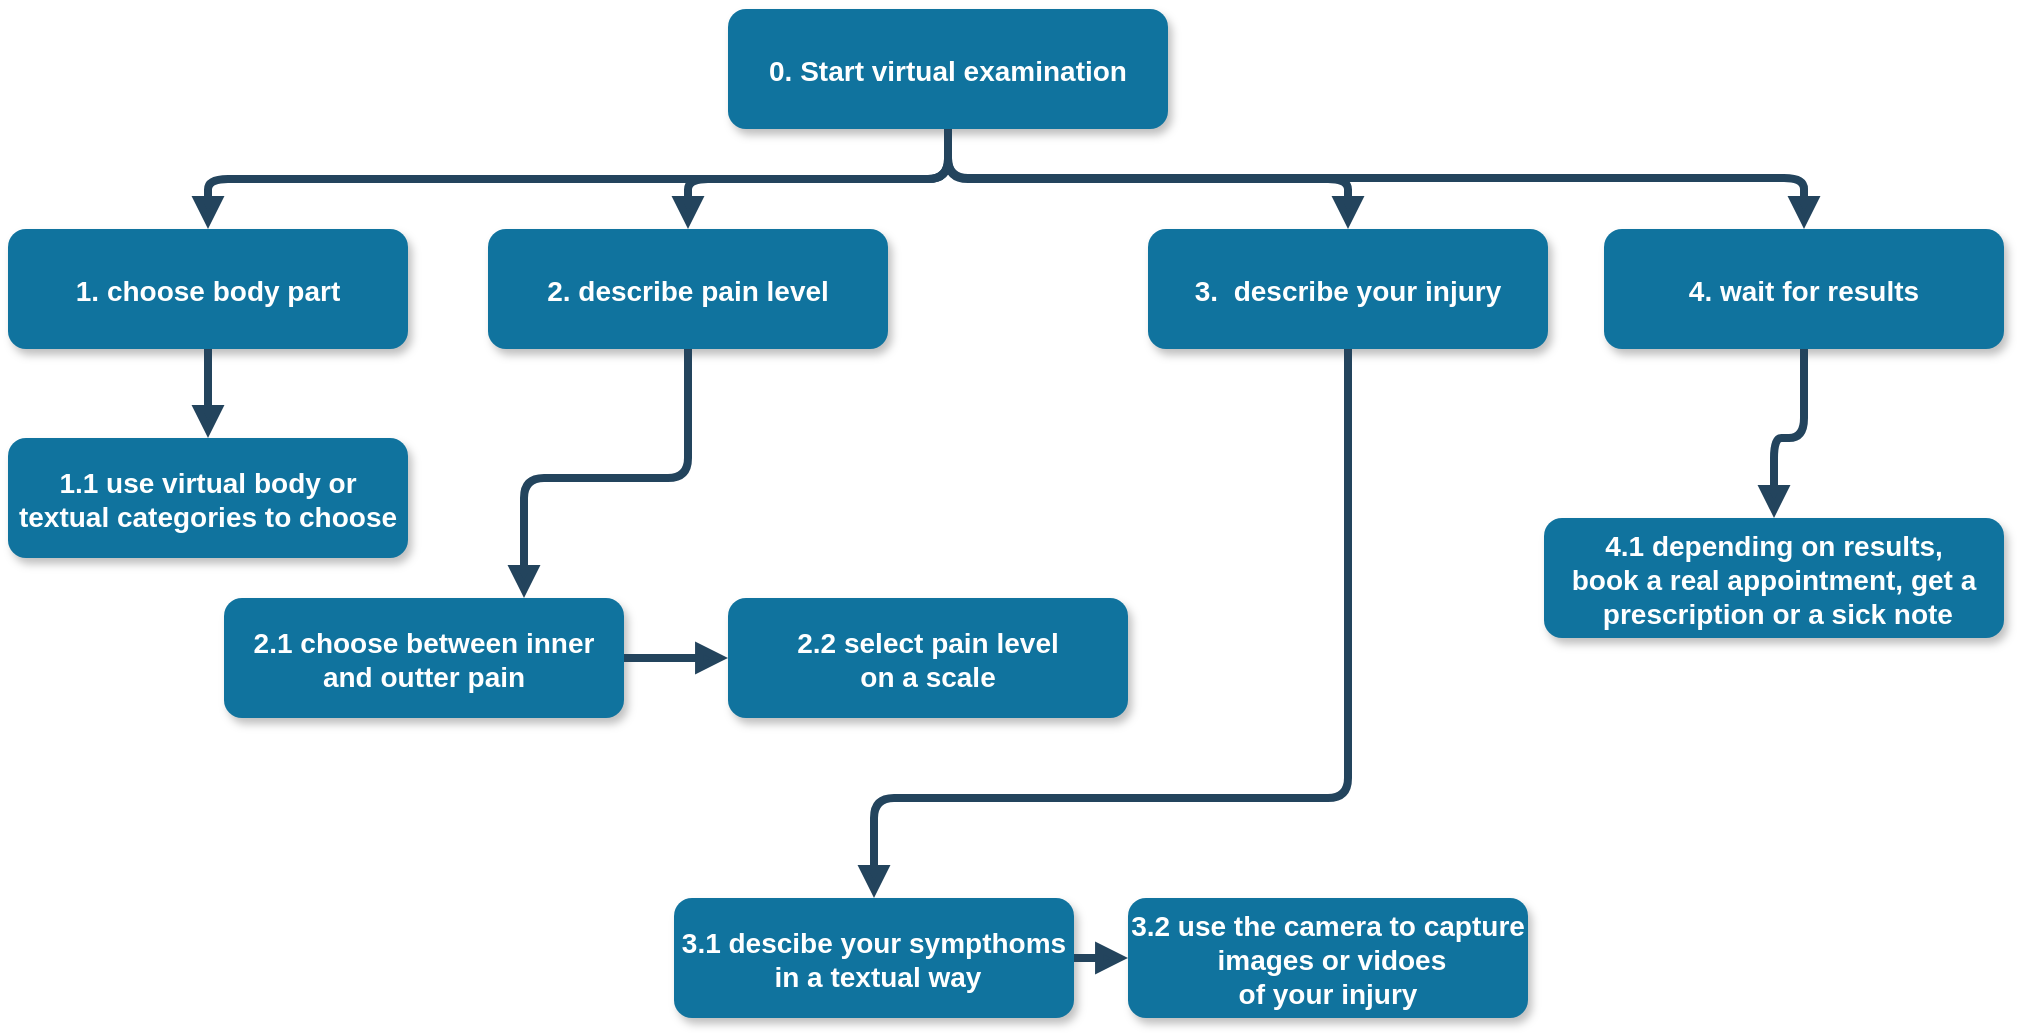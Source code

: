 <mxfile version="20.3.7"><diagram name="Page-1" id="97916047-d0de-89f5-080d-49f4d83e522f"><mxGraphModel dx="997" dy="763" grid="1" gridSize="10" guides="1" tooltips="1" connect="1" arrows="1" fold="1" page="1" pageScale="1.5" pageWidth="1169" pageHeight="827" background="none" math="0" shadow="0"><root><mxCell id="0"/><mxCell id="1" parent="0"/><mxCell id="3" value="0. Start virtual examination " style="rounded=1;fillColor=#10739E;strokeColor=none;shadow=1;gradientColor=none;fontStyle=1;fontColor=#FFFFFF;fontSize=14;" parent="1" vertex="1"><mxGeometry x="662" y="345.5" width="220" height="60" as="geometry"/></mxCell><mxCell id="4" value="1. choose body part" style="rounded=1;fillColor=#10739E;strokeColor=none;shadow=1;gradientColor=none;fontStyle=1;fontColor=#FFFFFF;fontSize=14;" parent="1" vertex="1"><mxGeometry x="302" y="455.5" width="200" height="60" as="geometry"/></mxCell><mxCell id="5" value="2. describe pain level" style="rounded=1;fillColor=#10739E;strokeColor=none;shadow=1;gradientColor=none;fontStyle=1;fontColor=#FFFFFF;fontSize=14;" parent="1" vertex="1"><mxGeometry x="542" y="455.5" width="200" height="60" as="geometry"/></mxCell><mxCell id="6" value="3.  describe your injury" style="rounded=1;fillColor=#10739E;strokeColor=none;shadow=1;gradientColor=none;fontStyle=1;fontColor=#FFFFFF;fontSize=14;" parent="1" vertex="1"><mxGeometry x="872" y="455.5" width="200" height="60" as="geometry"/></mxCell><mxCell id="30" value="" style="edgeStyle=elbowEdgeStyle;elbow=vertical;strokeWidth=4;endArrow=block;endFill=1;fontStyle=1;strokeColor=#23445D;" parent="1" source="3" target="5" edge="1"><mxGeometry x="22" y="165.5" width="100" height="100" as="geometry"><mxPoint x="22" y="265.5" as="sourcePoint"/><mxPoint x="122" y="165.5" as="targetPoint"/></mxGeometry></mxCell><mxCell id="31" value="" style="edgeStyle=elbowEdgeStyle;elbow=vertical;strokeWidth=4;endArrow=block;endFill=1;fontStyle=1;strokeColor=#23445D;" parent="1" source="3" target="4" edge="1"><mxGeometry x="22" y="165.5" width="100" height="100" as="geometry"><mxPoint x="22" y="265.5" as="sourcePoint"/><mxPoint x="122" y="165.5" as="targetPoint"/></mxGeometry></mxCell><mxCell id="32" value="" style="edgeStyle=elbowEdgeStyle;elbow=vertical;strokeWidth=4;endArrow=block;endFill=1;fontStyle=1;strokeColor=#23445D;" parent="1" source="3" target="6" edge="1"><mxGeometry x="22" y="165.5" width="100" height="100" as="geometry"><mxPoint x="22" y="265.5" as="sourcePoint"/><mxPoint x="122" y="165.5" as="targetPoint"/></mxGeometry></mxCell><mxCell id="yAdty4GGD87b_obBhNvW-55" value="4. wait for results" style="rounded=1;fillColor=#10739E;strokeColor=none;shadow=1;gradientColor=none;fontStyle=1;fontColor=#FFFFFF;fontSize=14;" vertex="1" parent="1"><mxGeometry x="1100" y="455.5" width="200" height="60" as="geometry"/></mxCell><mxCell id="yAdty4GGD87b_obBhNvW-56" value="" style="edgeStyle=elbowEdgeStyle;elbow=vertical;strokeWidth=4;endArrow=block;endFill=1;fontStyle=1;strokeColor=#23445D;entryX=0.5;entryY=0;entryDx=0;entryDy=0;" edge="1" parent="1" target="yAdty4GGD87b_obBhNvW-55"><mxGeometry x="540" y="140" width="100" height="100" as="geometry"><mxPoint x="772" y="410" as="sourcePoint"/><mxPoint x="920" y="430" as="targetPoint"/><Array as="points"><mxPoint x="1050" y="430"/></Array></mxGeometry></mxCell><mxCell id="yAdty4GGD87b_obBhNvW-61" value="1.1 use virtual body or &#xA;textual categories to choose" style="rounded=1;fillColor=#10739E;strokeColor=none;shadow=1;gradientColor=none;fontStyle=1;fontColor=#FFFFFF;fontSize=14;" vertex="1" parent="1"><mxGeometry x="302" y="560" width="200" height="60" as="geometry"/></mxCell><mxCell id="yAdty4GGD87b_obBhNvW-67" value="" style="edgeStyle=elbowEdgeStyle;elbow=vertical;strokeWidth=4;endArrow=block;endFill=1;fontStyle=1;strokeColor=#23445D;entryX=0.5;entryY=0;entryDx=0;entryDy=0;" edge="1" parent="1" source="4" target="yAdty4GGD87b_obBhNvW-61"><mxGeometry x="32" y="175.5" width="100" height="100" as="geometry"><mxPoint x="782" y="415.5" as="sourcePoint"/><mxPoint x="412" y="465.5" as="targetPoint"/></mxGeometry></mxCell><mxCell id="yAdty4GGD87b_obBhNvW-68" value="2.1 choose between inner &#xA;and outter pain" style="rounded=1;fillColor=#10739E;strokeColor=none;shadow=1;gradientColor=none;fontStyle=1;fontColor=#FFFFFF;fontSize=14;" vertex="1" parent="1"><mxGeometry x="410" y="640" width="200" height="60" as="geometry"/></mxCell><mxCell id="yAdty4GGD87b_obBhNvW-69" value="2.2 select pain level &#xA;on a scale" style="rounded=1;fillColor=#10739E;strokeColor=none;shadow=1;gradientColor=none;fontStyle=1;fontColor=#FFFFFF;fontSize=14;" vertex="1" parent="1"><mxGeometry x="662" y="640" width="200" height="60" as="geometry"/></mxCell><mxCell id="yAdty4GGD87b_obBhNvW-70" value="" style="edgeStyle=elbowEdgeStyle;elbow=vertical;strokeWidth=4;endArrow=block;endFill=1;fontStyle=1;strokeColor=#23445D;exitX=0.5;exitY=1;exitDx=0;exitDy=0;entryX=0.75;entryY=0;entryDx=0;entryDy=0;" edge="1" parent="1" source="5" target="yAdty4GGD87b_obBhNvW-68"><mxGeometry x="32" y="175.5" width="100" height="100" as="geometry"><mxPoint x="782" y="415.5" as="sourcePoint"/><mxPoint x="412" y="465.5" as="targetPoint"/><Array as="points"><mxPoint x="540" y="580"/></Array></mxGeometry></mxCell><mxCell id="yAdty4GGD87b_obBhNvW-71" value="" style="edgeStyle=elbowEdgeStyle;elbow=vertical;strokeWidth=4;endArrow=block;endFill=1;fontStyle=1;strokeColor=#23445D;exitX=1;exitY=0.5;exitDx=0;exitDy=0;entryX=0;entryY=0.5;entryDx=0;entryDy=0;" edge="1" parent="1" source="yAdty4GGD87b_obBhNvW-68" target="yAdty4GGD87b_obBhNvW-69"><mxGeometry x="42" y="185.5" width="100" height="100" as="geometry"><mxPoint x="792" y="425.5" as="sourcePoint"/><mxPoint x="422" y="475.5" as="targetPoint"/></mxGeometry></mxCell><mxCell id="yAdty4GGD87b_obBhNvW-72" value="3.1 descibe your sympthoms&#xA; in a textual way" style="rounded=1;fillColor=#10739E;strokeColor=none;shadow=1;gradientColor=none;fontStyle=1;fontColor=#FFFFFF;fontSize=14;" vertex="1" parent="1"><mxGeometry x="635" y="790" width="200" height="60" as="geometry"/></mxCell><mxCell id="yAdty4GGD87b_obBhNvW-73" value="3.2 use the camera to capture&#xA; images or vidoes &#xA;of your injury" style="rounded=1;fillColor=#10739E;strokeColor=none;shadow=1;gradientColor=none;fontStyle=1;fontColor=#FFFFFF;fontSize=14;" vertex="1" parent="1"><mxGeometry x="862" y="790" width="200" height="60" as="geometry"/></mxCell><mxCell id="yAdty4GGD87b_obBhNvW-74" value="" style="edgeStyle=elbowEdgeStyle;elbow=vertical;strokeWidth=4;endArrow=block;endFill=1;fontStyle=1;strokeColor=#23445D;exitX=0.5;exitY=1;exitDx=0;exitDy=0;entryX=0.5;entryY=0;entryDx=0;entryDy=0;" edge="1" parent="1" source="6" target="yAdty4GGD87b_obBhNvW-72"><mxGeometry x="42" y="185.5" width="100" height="100" as="geometry"><mxPoint x="652" y="525.5" as="sourcePoint"/><mxPoint x="570" y="650" as="targetPoint"/><Array as="points"><mxPoint x="860" y="740"/></Array></mxGeometry></mxCell><mxCell id="yAdty4GGD87b_obBhNvW-75" value="" style="edgeStyle=elbowEdgeStyle;elbow=vertical;strokeWidth=4;endArrow=block;endFill=1;fontStyle=1;strokeColor=#23445D;exitX=1;exitY=0.5;exitDx=0;exitDy=0;entryX=0;entryY=0.5;entryDx=0;entryDy=0;" edge="1" parent="1" source="yAdty4GGD87b_obBhNvW-72" target="yAdty4GGD87b_obBhNvW-73"><mxGeometry x="52" y="195.5" width="100" height="100" as="geometry"><mxPoint x="662" y="535.5" as="sourcePoint"/><mxPoint x="580" y="660" as="targetPoint"/><Array as="points"/></mxGeometry></mxCell><mxCell id="yAdty4GGD87b_obBhNvW-76" value="4.1 depending on results,&#xA;book a real appointment, get a&#xA; prescription or a sick note" style="rounded=1;fillColor=#10739E;strokeColor=none;shadow=1;gradientColor=none;fontStyle=1;fontColor=#FFFFFF;fontSize=14;" vertex="1" parent="1"><mxGeometry x="1070" y="600" width="230" height="60" as="geometry"/></mxCell><mxCell id="yAdty4GGD87b_obBhNvW-77" value="" style="edgeStyle=elbowEdgeStyle;elbow=vertical;strokeWidth=4;endArrow=block;endFill=1;fontStyle=1;strokeColor=#23445D;entryX=0.5;entryY=0;entryDx=0;entryDy=0;exitX=0.5;exitY=1;exitDx=0;exitDy=0;" edge="1" parent="1" source="yAdty4GGD87b_obBhNvW-55" target="yAdty4GGD87b_obBhNvW-76"><mxGeometry x="550" y="150" width="100" height="100" as="geometry"><mxPoint x="782" y="420" as="sourcePoint"/><mxPoint x="1210" y="465.5" as="targetPoint"/><Array as="points"><mxPoint x="1200" y="560"/></Array></mxGeometry></mxCell></root></mxGraphModel></diagram></mxfile>